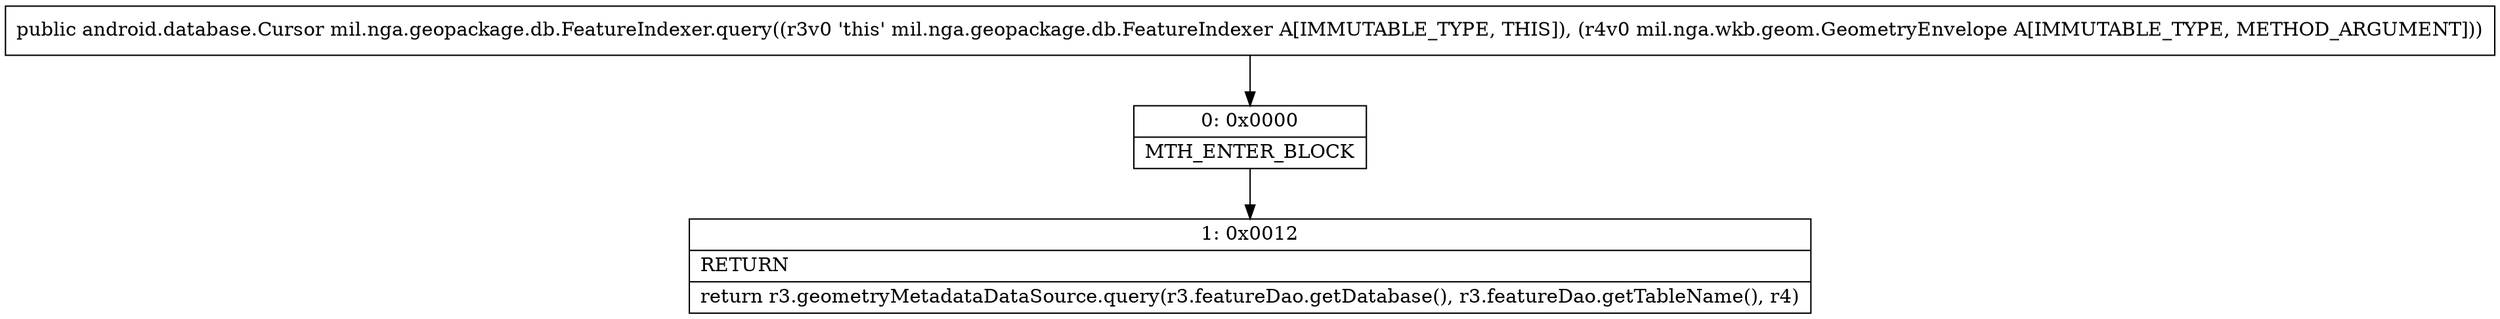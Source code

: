 digraph "CFG formil.nga.geopackage.db.FeatureIndexer.query(Lmil\/nga\/wkb\/geom\/GeometryEnvelope;)Landroid\/database\/Cursor;" {
Node_0 [shape=record,label="{0\:\ 0x0000|MTH_ENTER_BLOCK\l}"];
Node_1 [shape=record,label="{1\:\ 0x0012|RETURN\l|return r3.geometryMetadataDataSource.query(r3.featureDao.getDatabase(), r3.featureDao.getTableName(), r4)\l}"];
MethodNode[shape=record,label="{public android.database.Cursor mil.nga.geopackage.db.FeatureIndexer.query((r3v0 'this' mil.nga.geopackage.db.FeatureIndexer A[IMMUTABLE_TYPE, THIS]), (r4v0 mil.nga.wkb.geom.GeometryEnvelope A[IMMUTABLE_TYPE, METHOD_ARGUMENT])) }"];
MethodNode -> Node_0;
Node_0 -> Node_1;
}

